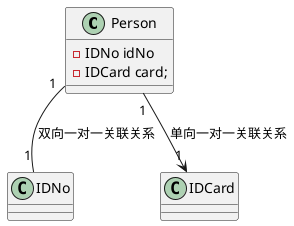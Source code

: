 @startuml

class Person{
-IDNo idNo
-IDCard card;
}

class IDNo{

}

class IDCard{

}

Person"1" -- "1"IDNo:双向一对一关联关系

Person"1" --> "1"IDCard:单向一对一关联关系

@enduml